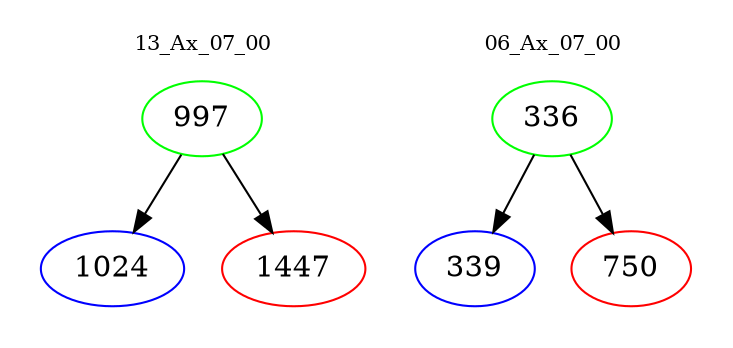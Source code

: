 digraph{
subgraph cluster_0 {
color = white
label = "13_Ax_07_00";
fontsize=10;
T0_997 [label="997", color="green"]
T0_997 -> T0_1024 [color="black"]
T0_1024 [label="1024", color="blue"]
T0_997 -> T0_1447 [color="black"]
T0_1447 [label="1447", color="red"]
}
subgraph cluster_1 {
color = white
label = "06_Ax_07_00";
fontsize=10;
T1_336 [label="336", color="green"]
T1_336 -> T1_339 [color="black"]
T1_339 [label="339", color="blue"]
T1_336 -> T1_750 [color="black"]
T1_750 [label="750", color="red"]
}
}

